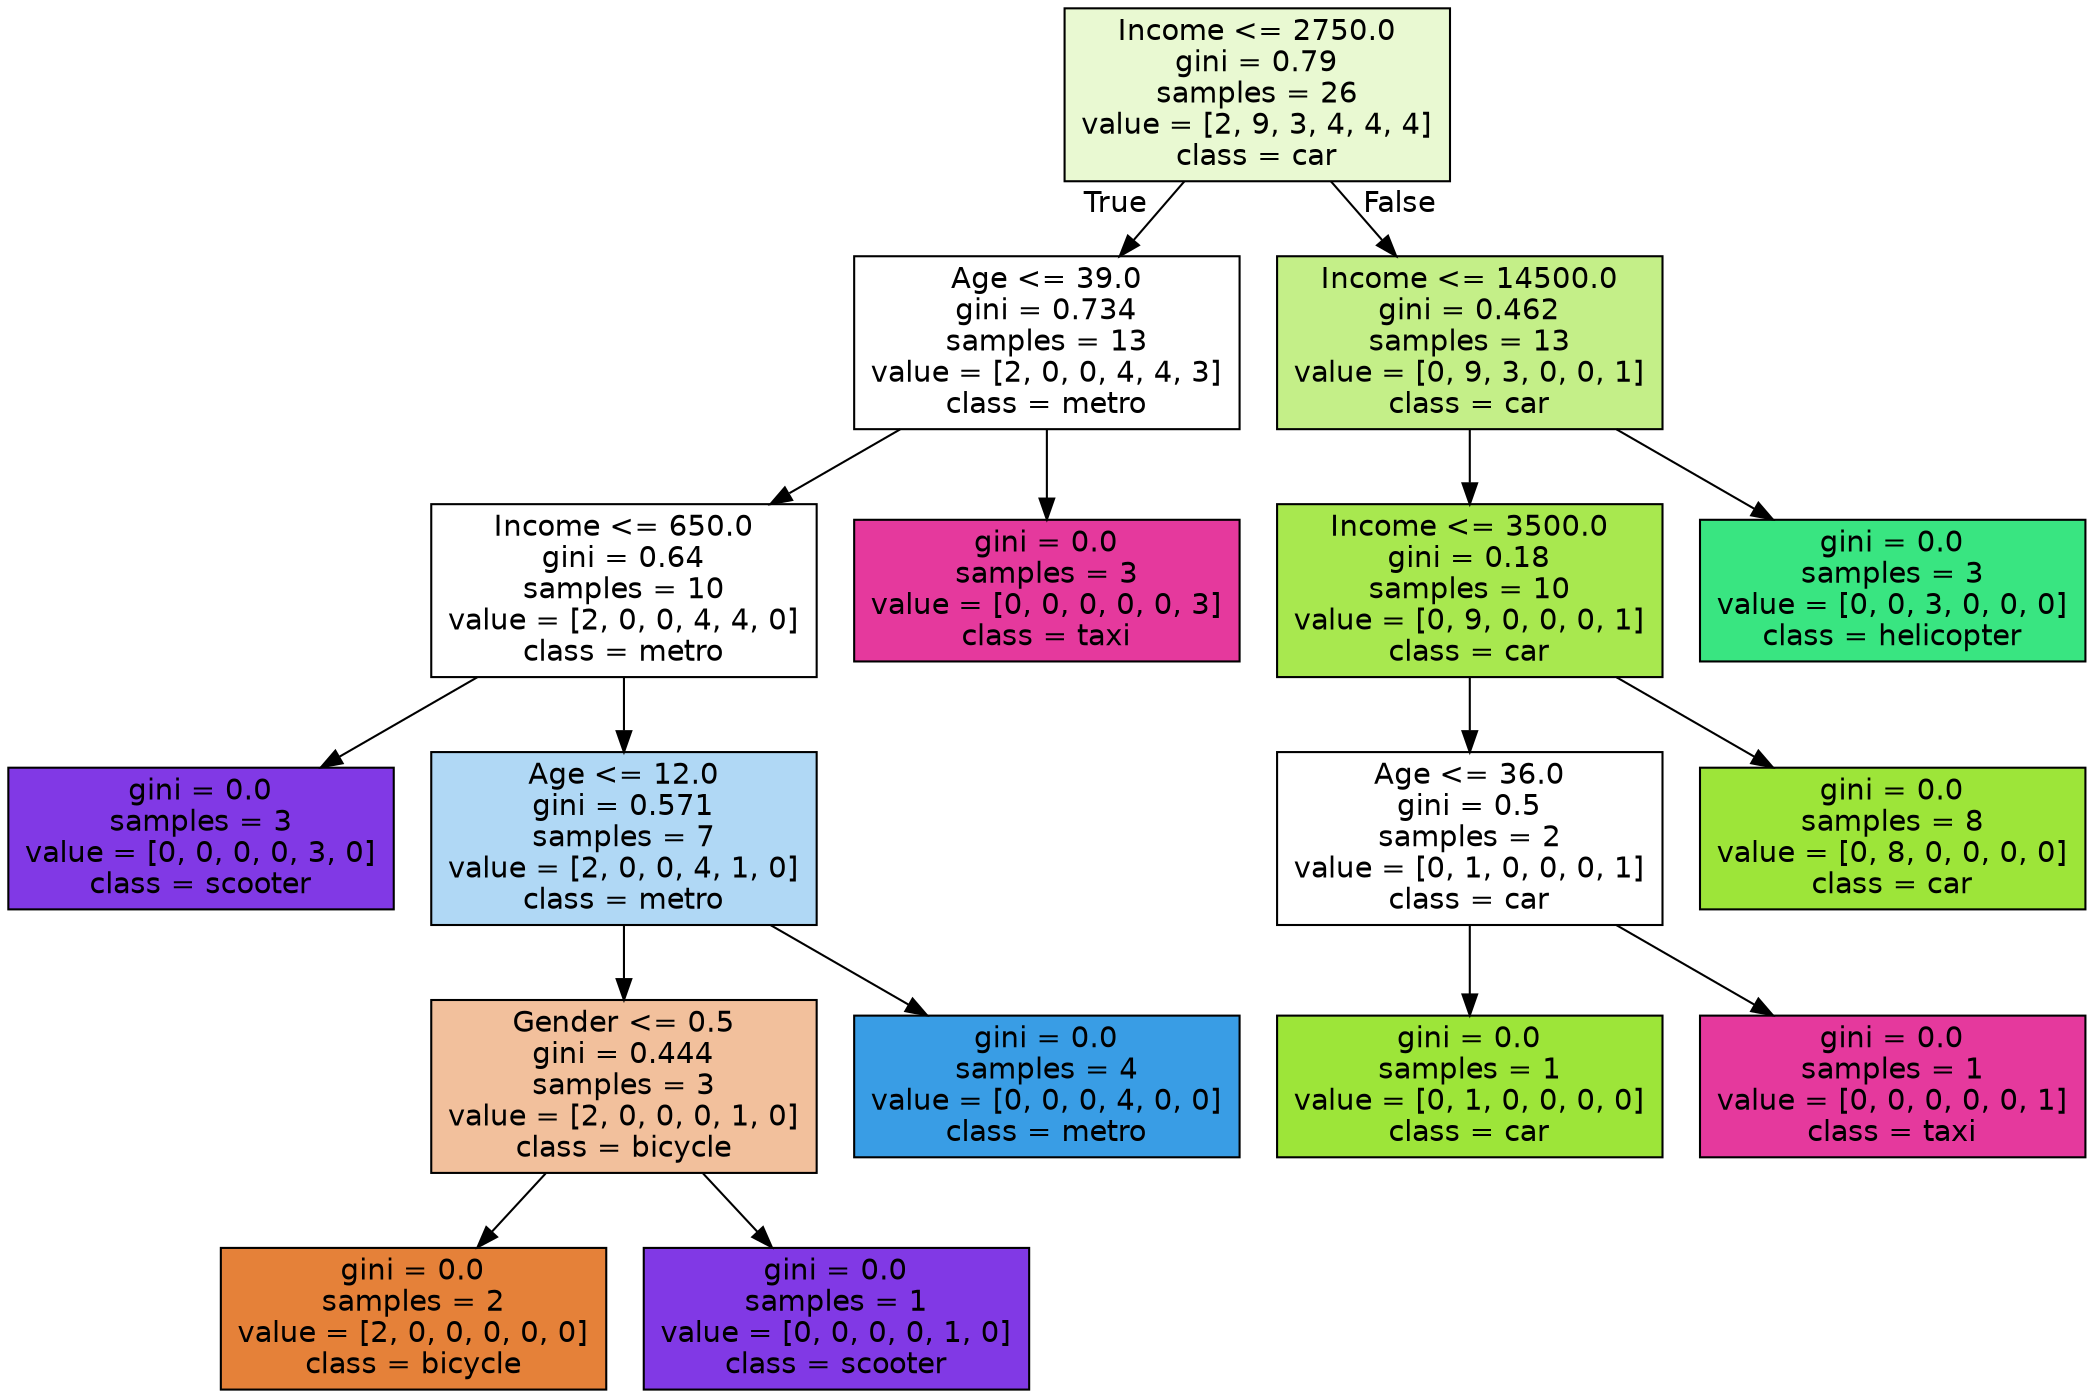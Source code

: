 digraph Tree {
node [shape=box, style="filled", color="black", fontname="helvetica"] ;
edge [fontname="helvetica"] ;
0 [label="Income <= 2750.0\ngini = 0.79\nsamples = 26\nvalue = [2, 9, 3, 4, 4, 4]\nclass = car", fillcolor="#e9f9d2"] ;
1 [label="Age <= 39.0\ngini = 0.734\nsamples = 13\nvalue = [2, 0, 0, 4, 4, 3]\nclass = metro", fillcolor="#ffffff"] ;
0 -> 1 [labeldistance=2.5, labelangle=45, headlabel="True"] ;
2 [label="Income <= 650.0\ngini = 0.64\nsamples = 10\nvalue = [2, 0, 0, 4, 4, 0]\nclass = metro", fillcolor="#ffffff"] ;
1 -> 2 ;
3 [label="gini = 0.0\nsamples = 3\nvalue = [0, 0, 0, 0, 3, 0]\nclass = scooter", fillcolor="#8139e5"] ;
2 -> 3 ;
4 [label="Age <= 12.0\ngini = 0.571\nsamples = 7\nvalue = [2, 0, 0, 4, 1, 0]\nclass = metro", fillcolor="#b0d8f5"] ;
2 -> 4 ;
5 [label="Gender <= 0.5\ngini = 0.444\nsamples = 3\nvalue = [2, 0, 0, 0, 1, 0]\nclass = bicycle", fillcolor="#f2c09c"] ;
4 -> 5 ;
6 [label="gini = 0.0\nsamples = 2\nvalue = [2, 0, 0, 0, 0, 0]\nclass = bicycle", fillcolor="#e58139"] ;
5 -> 6 ;
7 [label="gini = 0.0\nsamples = 1\nvalue = [0, 0, 0, 0, 1, 0]\nclass = scooter", fillcolor="#8139e5"] ;
5 -> 7 ;
8 [label="gini = 0.0\nsamples = 4\nvalue = [0, 0, 0, 4, 0, 0]\nclass = metro", fillcolor="#399de5"] ;
4 -> 8 ;
9 [label="gini = 0.0\nsamples = 3\nvalue = [0, 0, 0, 0, 0, 3]\nclass = taxi", fillcolor="#e5399d"] ;
1 -> 9 ;
10 [label="Income <= 14500.0\ngini = 0.462\nsamples = 13\nvalue = [0, 9, 3, 0, 0, 1]\nclass = car", fillcolor="#c4ef88"] ;
0 -> 10 [labeldistance=2.5, labelangle=-45, headlabel="False"] ;
11 [label="Income <= 3500.0\ngini = 0.18\nsamples = 10\nvalue = [0, 9, 0, 0, 0, 1]\nclass = car", fillcolor="#a8e84f"] ;
10 -> 11 ;
12 [label="Age <= 36.0\ngini = 0.5\nsamples = 2\nvalue = [0, 1, 0, 0, 0, 1]\nclass = car", fillcolor="#ffffff"] ;
11 -> 12 ;
13 [label="gini = 0.0\nsamples = 1\nvalue = [0, 1, 0, 0, 0, 0]\nclass = car", fillcolor="#9de539"] ;
12 -> 13 ;
14 [label="gini = 0.0\nsamples = 1\nvalue = [0, 0, 0, 0, 0, 1]\nclass = taxi", fillcolor="#e5399d"] ;
12 -> 14 ;
15 [label="gini = 0.0\nsamples = 8\nvalue = [0, 8, 0, 0, 0, 0]\nclass = car", fillcolor="#9de539"] ;
11 -> 15 ;
16 [label="gini = 0.0\nsamples = 3\nvalue = [0, 0, 3, 0, 0, 0]\nclass = helicopter", fillcolor="#39e581"] ;
10 -> 16 ;
}